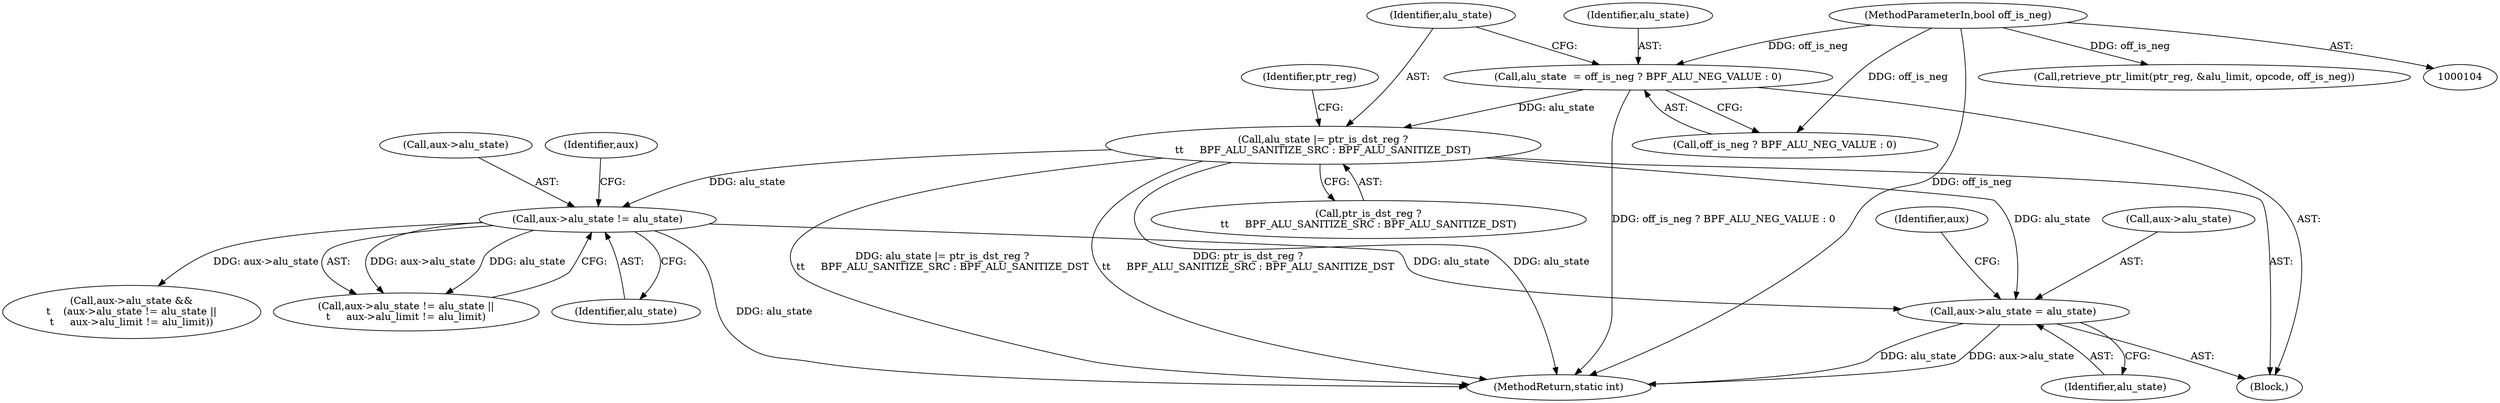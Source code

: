digraph "0_linux_d3bd7413e0ca40b60cf60d4003246d067cafdeda_0@pointer" {
"1000197" [label="(Call,aux->alu_state = alu_state)"];
"1000184" [label="(Call,aux->alu_state != alu_state)"];
"1000163" [label="(Call,alu_state |= ptr_is_dst_reg ?\n\t\t     BPF_ALU_SANITIZE_SRC : BPF_ALU_SANITIZE_DST)"];
"1000157" [label="(Call,alu_state  = off_is_neg ? BPF_ALU_NEG_VALUE : 0)"];
"1000109" [label="(MethodParameterIn,bool off_is_neg)"];
"1000110" [label="(Block,)"];
"1000109" [label="(MethodParameterIn,bool off_is_neg)"];
"1000159" [label="(Call,off_is_neg ? BPF_ALU_NEG_VALUE : 0)"];
"1000170" [label="(Call,retrieve_ptr_limit(ptr_reg, &alu_limit, opcode, off_is_neg))"];
"1000179" [label="(Call,aux->alu_state &&\n\t    (aux->alu_state != alu_state ||\n\t     aux->alu_limit != alu_limit))"];
"1000171" [label="(Identifier,ptr_reg)"];
"1000183" [label="(Call,aux->alu_state != alu_state ||\n\t     aux->alu_limit != alu_limit)"];
"1000188" [label="(Identifier,alu_state)"];
"1000204" [label="(Identifier,aux)"];
"1000201" [label="(Identifier,alu_state)"];
"1000197" [label="(Call,aux->alu_state = alu_state)"];
"1000163" [label="(Call,alu_state |= ptr_is_dst_reg ?\n\t\t     BPF_ALU_SANITIZE_SRC : BPF_ALU_SANITIZE_DST)"];
"1000164" [label="(Identifier,alu_state)"];
"1000185" [label="(Call,aux->alu_state)"];
"1000158" [label="(Identifier,alu_state)"];
"1000165" [label="(Call,ptr_is_dst_reg ?\n\t\t     BPF_ALU_SANITIZE_SRC : BPF_ALU_SANITIZE_DST)"];
"1000198" [label="(Call,aux->alu_state)"];
"1000191" [label="(Identifier,aux)"];
"1000157" [label="(Call,alu_state  = off_is_neg ? BPF_ALU_NEG_VALUE : 0)"];
"1000248" [label="(MethodReturn,static int)"];
"1000184" [label="(Call,aux->alu_state != alu_state)"];
"1000197" -> "1000110"  [label="AST: "];
"1000197" -> "1000201"  [label="CFG: "];
"1000198" -> "1000197"  [label="AST: "];
"1000201" -> "1000197"  [label="AST: "];
"1000204" -> "1000197"  [label="CFG: "];
"1000197" -> "1000248"  [label="DDG: alu_state"];
"1000197" -> "1000248"  [label="DDG: aux->alu_state"];
"1000184" -> "1000197"  [label="DDG: alu_state"];
"1000163" -> "1000197"  [label="DDG: alu_state"];
"1000184" -> "1000183"  [label="AST: "];
"1000184" -> "1000188"  [label="CFG: "];
"1000185" -> "1000184"  [label="AST: "];
"1000188" -> "1000184"  [label="AST: "];
"1000191" -> "1000184"  [label="CFG: "];
"1000183" -> "1000184"  [label="CFG: "];
"1000184" -> "1000248"  [label="DDG: alu_state"];
"1000184" -> "1000179"  [label="DDG: aux->alu_state"];
"1000184" -> "1000183"  [label="DDG: aux->alu_state"];
"1000184" -> "1000183"  [label="DDG: alu_state"];
"1000163" -> "1000184"  [label="DDG: alu_state"];
"1000163" -> "1000110"  [label="AST: "];
"1000163" -> "1000165"  [label="CFG: "];
"1000164" -> "1000163"  [label="AST: "];
"1000165" -> "1000163"  [label="AST: "];
"1000171" -> "1000163"  [label="CFG: "];
"1000163" -> "1000248"  [label="DDG: alu_state"];
"1000163" -> "1000248"  [label="DDG: alu_state |= ptr_is_dst_reg ?\n\t\t     BPF_ALU_SANITIZE_SRC : BPF_ALU_SANITIZE_DST"];
"1000163" -> "1000248"  [label="DDG: ptr_is_dst_reg ?\n\t\t     BPF_ALU_SANITIZE_SRC : BPF_ALU_SANITIZE_DST"];
"1000157" -> "1000163"  [label="DDG: alu_state"];
"1000157" -> "1000110"  [label="AST: "];
"1000157" -> "1000159"  [label="CFG: "];
"1000158" -> "1000157"  [label="AST: "];
"1000159" -> "1000157"  [label="AST: "];
"1000164" -> "1000157"  [label="CFG: "];
"1000157" -> "1000248"  [label="DDG: off_is_neg ? BPF_ALU_NEG_VALUE : 0"];
"1000109" -> "1000157"  [label="DDG: off_is_neg"];
"1000109" -> "1000104"  [label="AST: "];
"1000109" -> "1000248"  [label="DDG: off_is_neg"];
"1000109" -> "1000159"  [label="DDG: off_is_neg"];
"1000109" -> "1000170"  [label="DDG: off_is_neg"];
}
